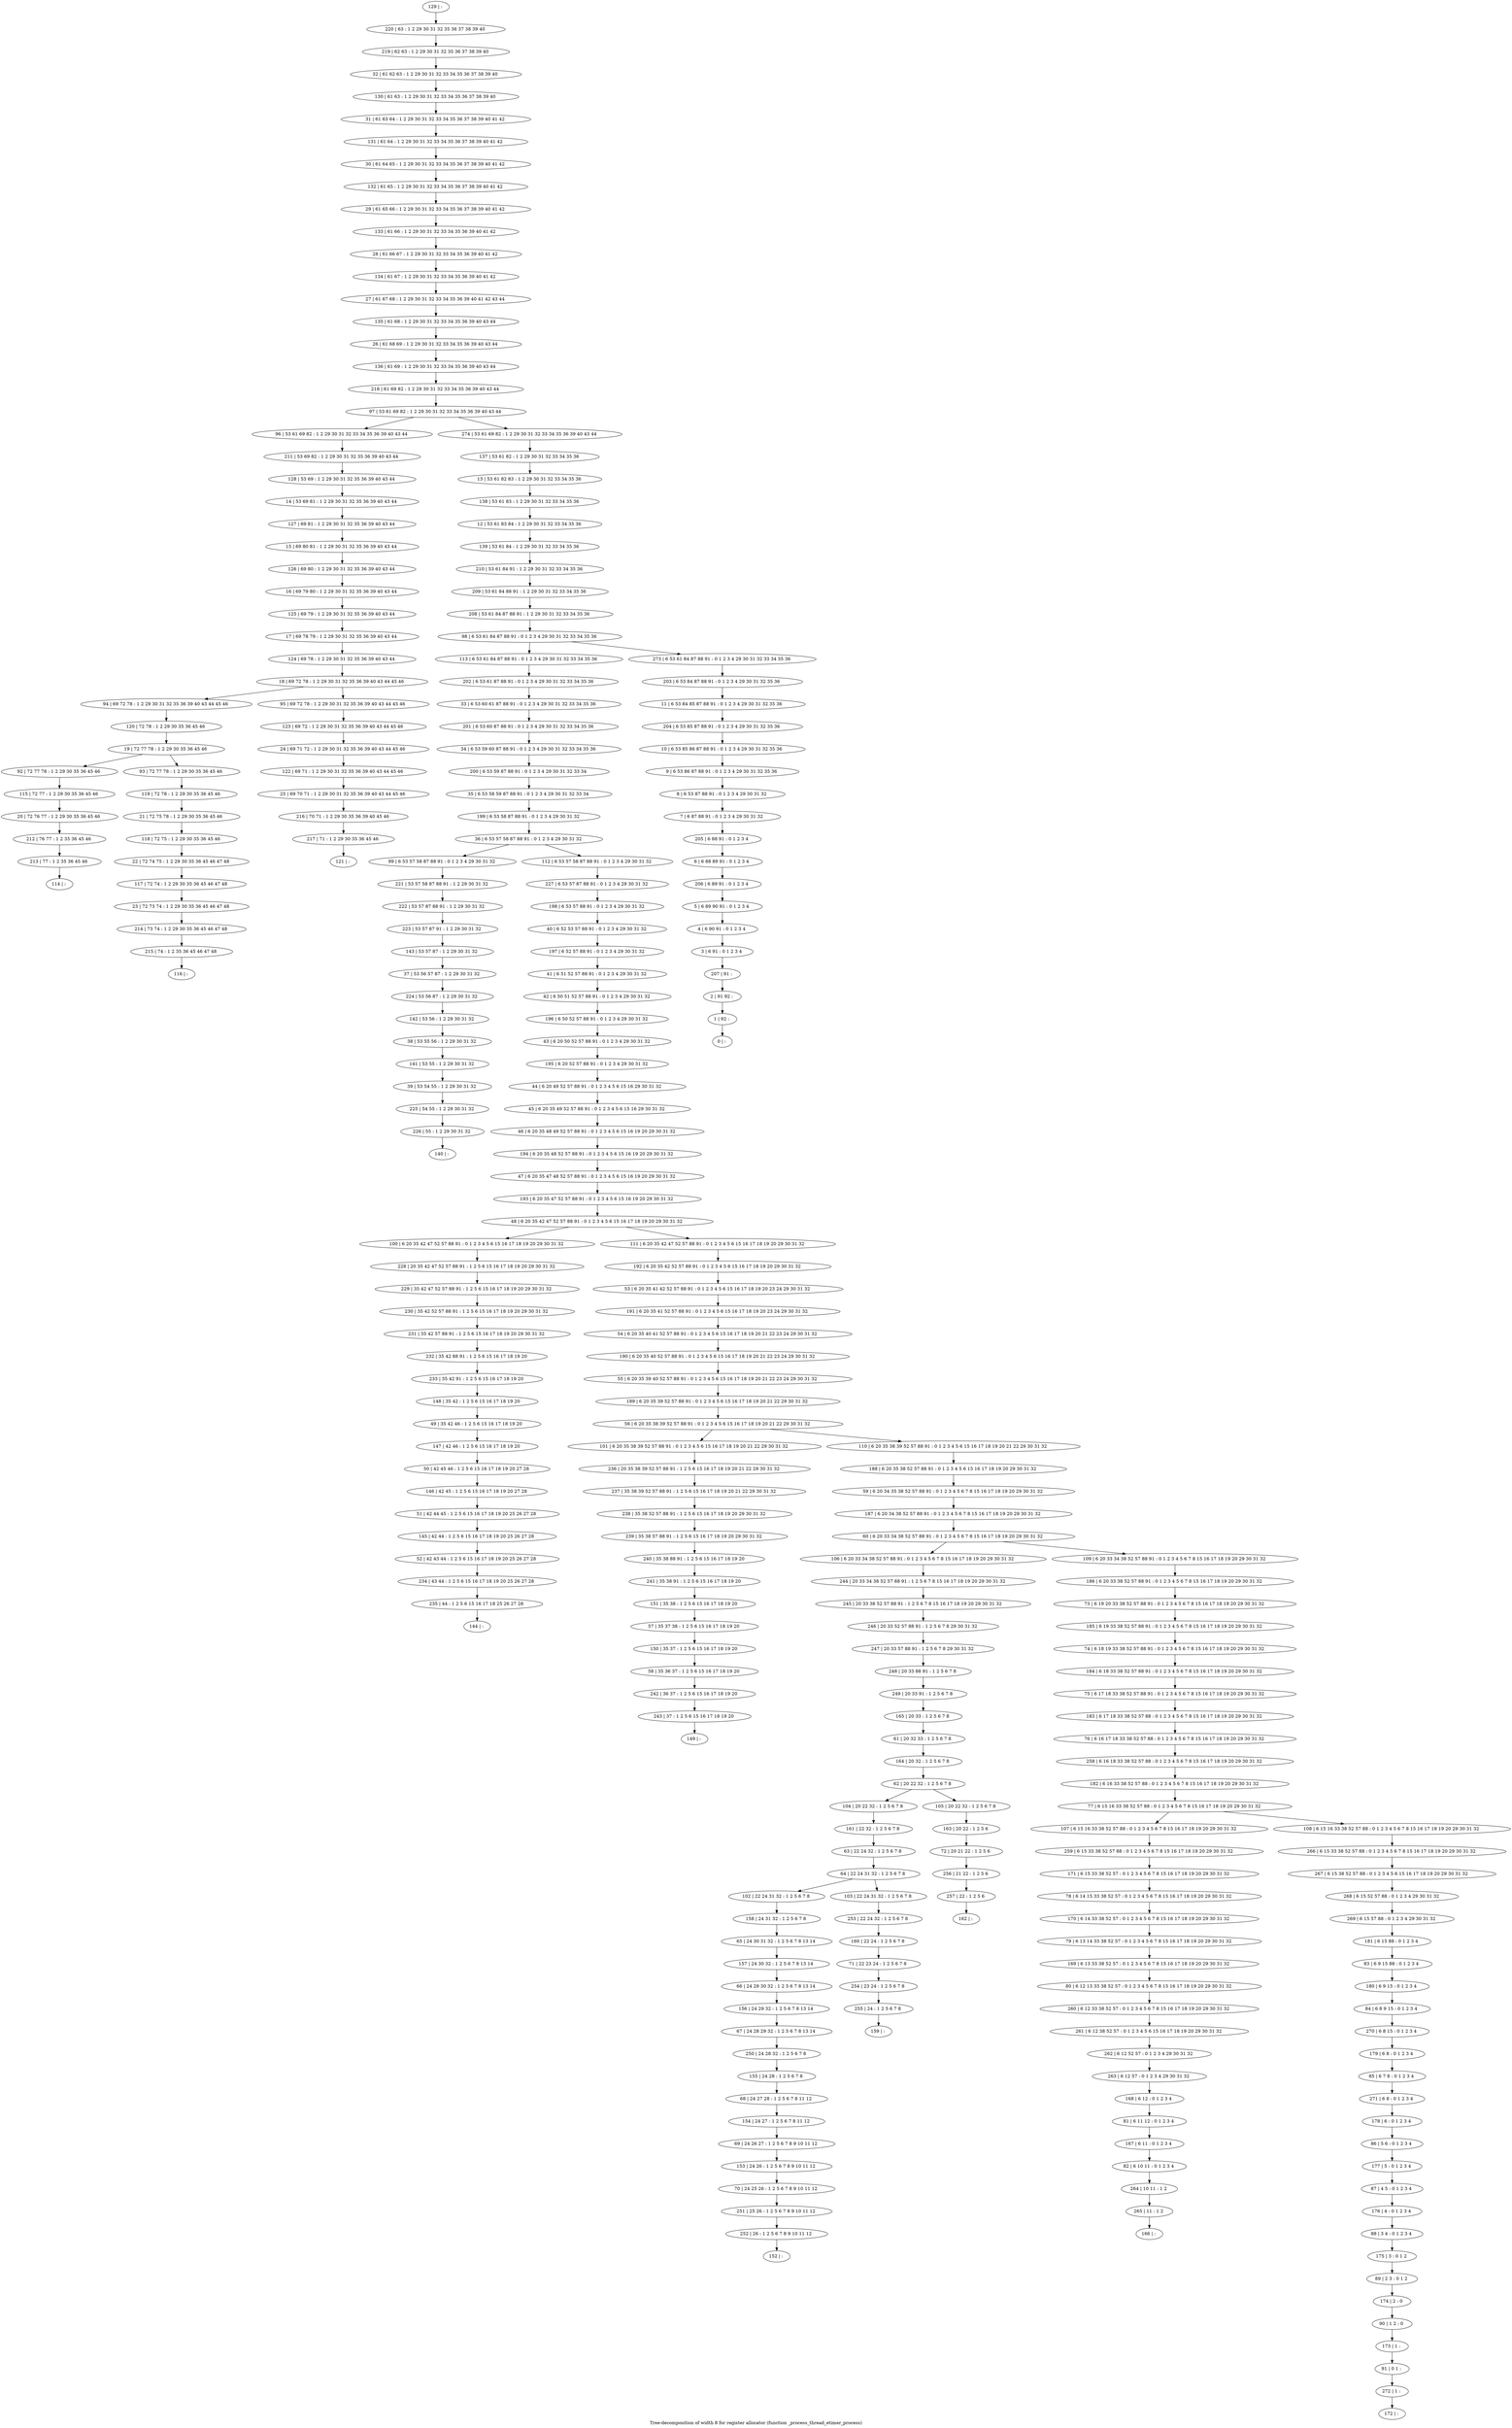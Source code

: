 digraph G {
graph [label="Tree-decomposition of width 8 for register allocator (function _process_thread_etimer_process)"]
0[label="0 | : "];
1[label="1 | 92 : "];
2[label="2 | 91 92 : "];
3[label="3 | 6 91 : 0 1 2 3 4 "];
4[label="4 | 6 90 91 : 0 1 2 3 4 "];
5[label="5 | 6 89 90 91 : 0 1 2 3 4 "];
6[label="6 | 6 88 89 91 : 0 1 2 3 4 "];
7[label="7 | 6 87 88 91 : 0 1 2 3 4 29 30 31 32 "];
8[label="8 | 6 53 87 88 91 : 0 1 2 3 4 29 30 31 32 "];
9[label="9 | 6 53 86 87 88 91 : 0 1 2 3 4 29 30 31 32 35 36 "];
10[label="10 | 6 53 85 86 87 88 91 : 0 1 2 3 4 29 30 31 32 35 36 "];
11[label="11 | 6 53 84 85 87 88 91 : 0 1 2 3 4 29 30 31 32 35 36 "];
12[label="12 | 53 61 83 84 : 1 2 29 30 31 32 33 34 35 36 "];
13[label="13 | 53 61 82 83 : 1 2 29 30 31 32 33 34 35 36 "];
14[label="14 | 53 69 81 : 1 2 29 30 31 32 35 36 39 40 43 44 "];
15[label="15 | 69 80 81 : 1 2 29 30 31 32 35 36 39 40 43 44 "];
16[label="16 | 69 79 80 : 1 2 29 30 31 32 35 36 39 40 43 44 "];
17[label="17 | 69 78 79 : 1 2 29 30 31 32 35 36 39 40 43 44 "];
18[label="18 | 69 72 78 : 1 2 29 30 31 32 35 36 39 40 43 44 45 46 "];
19[label="19 | 72 77 78 : 1 2 29 30 35 36 45 46 "];
20[label="20 | 72 76 77 : 1 2 29 30 35 36 45 46 "];
21[label="21 | 72 75 78 : 1 2 29 30 35 36 45 46 "];
22[label="22 | 72 74 75 : 1 2 29 30 35 36 45 46 47 48 "];
23[label="23 | 72 73 74 : 1 2 29 30 35 36 45 46 47 48 "];
24[label="24 | 69 71 72 : 1 2 29 30 31 32 35 36 39 40 43 44 45 46 "];
25[label="25 | 69 70 71 : 1 2 29 30 31 32 35 36 39 40 43 44 45 46 "];
26[label="26 | 61 68 69 : 1 2 29 30 31 32 33 34 35 36 39 40 43 44 "];
27[label="27 | 61 67 68 : 1 2 29 30 31 32 33 34 35 36 39 40 41 42 43 44 "];
28[label="28 | 61 66 67 : 1 2 29 30 31 32 33 34 35 36 39 40 41 42 "];
29[label="29 | 61 65 66 : 1 2 29 30 31 32 33 34 35 36 37 38 39 40 41 42 "];
30[label="30 | 61 64 65 : 1 2 29 30 31 32 33 34 35 36 37 38 39 40 41 42 "];
31[label="31 | 61 63 64 : 1 2 29 30 31 32 33 34 35 36 37 38 39 40 41 42 "];
32[label="32 | 61 62 63 : 1 2 29 30 31 32 33 34 35 36 37 38 39 40 "];
33[label="33 | 6 53 60 61 87 88 91 : 0 1 2 3 4 29 30 31 32 33 34 35 36 "];
34[label="34 | 6 53 59 60 87 88 91 : 0 1 2 3 4 29 30 31 32 33 34 35 36 "];
35[label="35 | 6 53 58 59 87 88 91 : 0 1 2 3 4 29 30 31 32 33 34 "];
36[label="36 | 6 53 57 58 87 88 91 : 0 1 2 3 4 29 30 31 32 "];
37[label="37 | 53 56 57 87 : 1 2 29 30 31 32 "];
38[label="38 | 53 55 56 : 1 2 29 30 31 32 "];
39[label="39 | 53 54 55 : 1 2 29 30 31 32 "];
40[label="40 | 6 52 53 57 88 91 : 0 1 2 3 4 29 30 31 32 "];
41[label="41 | 6 51 52 57 88 91 : 0 1 2 3 4 29 30 31 32 "];
42[label="42 | 6 50 51 52 57 88 91 : 0 1 2 3 4 29 30 31 32 "];
43[label="43 | 6 20 50 52 57 88 91 : 0 1 2 3 4 29 30 31 32 "];
44[label="44 | 6 20 49 52 57 88 91 : 0 1 2 3 4 5 6 15 16 29 30 31 32 "];
45[label="45 | 6 20 35 49 52 57 88 91 : 0 1 2 3 4 5 6 15 16 29 30 31 32 "];
46[label="46 | 6 20 35 48 49 52 57 88 91 : 0 1 2 3 4 5 6 15 16 19 20 29 30 31 32 "];
47[label="47 | 6 20 35 47 48 52 57 88 91 : 0 1 2 3 4 5 6 15 16 19 20 29 30 31 32 "];
48[label="48 | 6 20 35 42 47 52 57 88 91 : 0 1 2 3 4 5 6 15 16 17 18 19 20 29 30 31 32 "];
49[label="49 | 35 42 46 : 1 2 5 6 15 16 17 18 19 20 "];
50[label="50 | 42 45 46 : 1 2 5 6 15 16 17 18 19 20 27 28 "];
51[label="51 | 42 44 45 : 1 2 5 6 15 16 17 18 19 20 25 26 27 28 "];
52[label="52 | 42 43 44 : 1 2 5 6 15 16 17 18 19 20 25 26 27 28 "];
53[label="53 | 6 20 35 41 42 52 57 88 91 : 0 1 2 3 4 5 6 15 16 17 18 19 20 23 24 29 30 31 32 "];
54[label="54 | 6 20 35 40 41 52 57 88 91 : 0 1 2 3 4 5 6 15 16 17 18 19 20 21 22 23 24 29 30 31 32 "];
55[label="55 | 6 20 35 39 40 52 57 88 91 : 0 1 2 3 4 5 6 15 16 17 18 19 20 21 22 23 24 29 30 31 32 "];
56[label="56 | 6 20 35 38 39 52 57 88 91 : 0 1 2 3 4 5 6 15 16 17 18 19 20 21 22 29 30 31 32 "];
57[label="57 | 35 37 38 : 1 2 5 6 15 16 17 18 19 20 "];
58[label="58 | 35 36 37 : 1 2 5 6 15 16 17 18 19 20 "];
59[label="59 | 6 20 34 35 38 52 57 88 91 : 0 1 2 3 4 5 6 7 8 15 16 17 18 19 20 29 30 31 32 "];
60[label="60 | 6 20 33 34 38 52 57 88 91 : 0 1 2 3 4 5 6 7 8 15 16 17 18 19 20 29 30 31 32 "];
61[label="61 | 20 32 33 : 1 2 5 6 7 8 "];
62[label="62 | 20 22 32 : 1 2 5 6 7 8 "];
63[label="63 | 22 24 32 : 1 2 5 6 7 8 "];
64[label="64 | 22 24 31 32 : 1 2 5 6 7 8 "];
65[label="65 | 24 30 31 32 : 1 2 5 6 7 8 13 14 "];
66[label="66 | 24 29 30 32 : 1 2 5 6 7 8 13 14 "];
67[label="67 | 24 28 29 32 : 1 2 5 6 7 8 13 14 "];
68[label="68 | 24 27 28 : 1 2 5 6 7 8 11 12 "];
69[label="69 | 24 26 27 : 1 2 5 6 7 8 9 10 11 12 "];
70[label="70 | 24 25 26 : 1 2 5 6 7 8 9 10 11 12 "];
71[label="71 | 22 23 24 : 1 2 5 6 7 8 "];
72[label="72 | 20 21 22 : 1 2 5 6 "];
73[label="73 | 6 19 20 33 38 52 57 88 91 : 0 1 2 3 4 5 6 7 8 15 16 17 18 19 20 29 30 31 32 "];
74[label="74 | 6 18 19 33 38 52 57 88 91 : 0 1 2 3 4 5 6 7 8 15 16 17 18 19 20 29 30 31 32 "];
75[label="75 | 6 17 18 33 38 52 57 88 91 : 0 1 2 3 4 5 6 7 8 15 16 17 18 19 20 29 30 31 32 "];
76[label="76 | 6 16 17 18 33 38 52 57 88 : 0 1 2 3 4 5 6 7 8 15 16 17 18 19 20 29 30 31 32 "];
77[label="77 | 6 15 16 33 38 52 57 88 : 0 1 2 3 4 5 6 7 8 15 16 17 18 19 20 29 30 31 32 "];
78[label="78 | 6 14 15 33 38 52 57 : 0 1 2 3 4 5 6 7 8 15 16 17 18 19 20 29 30 31 32 "];
79[label="79 | 6 13 14 33 38 52 57 : 0 1 2 3 4 5 6 7 8 15 16 17 18 19 20 29 30 31 32 "];
80[label="80 | 6 12 13 33 38 52 57 : 0 1 2 3 4 5 6 7 8 15 16 17 18 19 20 29 30 31 32 "];
81[label="81 | 6 11 12 : 0 1 2 3 4 "];
82[label="82 | 6 10 11 : 0 1 2 3 4 "];
83[label="83 | 6 9 15 88 : 0 1 2 3 4 "];
84[label="84 | 6 8 9 15 : 0 1 2 3 4 "];
85[label="85 | 6 7 8 : 0 1 2 3 4 "];
86[label="86 | 5 6 : 0 1 2 3 4 "];
87[label="87 | 4 5 : 0 1 2 3 4 "];
88[label="88 | 3 4 : 0 1 2 3 4 "];
89[label="89 | 2 3 : 0 1 2 "];
90[label="90 | 1 2 : 0 "];
91[label="91 | 0 1 : "];
92[label="92 | 72 77 78 : 1 2 29 30 35 36 45 46 "];
93[label="93 | 72 77 78 : 1 2 29 30 35 36 45 46 "];
94[label="94 | 69 72 78 : 1 2 29 30 31 32 35 36 39 40 43 44 45 46 "];
95[label="95 | 69 72 78 : 1 2 29 30 31 32 35 36 39 40 43 44 45 46 "];
96[label="96 | 53 61 69 82 : 1 2 29 30 31 32 33 34 35 36 39 40 43 44 "];
97[label="97 | 53 61 69 82 : 1 2 29 30 31 32 33 34 35 36 39 40 43 44 "];
98[label="98 | 6 53 61 84 87 88 91 : 0 1 2 3 4 29 30 31 32 33 34 35 36 "];
99[label="99 | 6 53 57 58 87 88 91 : 0 1 2 3 4 29 30 31 32 "];
100[label="100 | 6 20 35 42 47 52 57 88 91 : 0 1 2 3 4 5 6 15 16 17 18 19 20 29 30 31 32 "];
101[label="101 | 6 20 35 38 39 52 57 88 91 : 0 1 2 3 4 5 6 15 16 17 18 19 20 21 22 29 30 31 32 "];
102[label="102 | 22 24 31 32 : 1 2 5 6 7 8 "];
103[label="103 | 22 24 31 32 : 1 2 5 6 7 8 "];
104[label="104 | 20 22 32 : 1 2 5 6 7 8 "];
105[label="105 | 20 22 32 : 1 2 5 6 7 8 "];
106[label="106 | 6 20 33 34 38 52 57 88 91 : 0 1 2 3 4 5 6 7 8 15 16 17 18 19 20 29 30 31 32 "];
107[label="107 | 6 15 16 33 38 52 57 88 : 0 1 2 3 4 5 6 7 8 15 16 17 18 19 20 29 30 31 32 "];
108[label="108 | 6 15 16 33 38 52 57 88 : 0 1 2 3 4 5 6 7 8 15 16 17 18 19 20 29 30 31 32 "];
109[label="109 | 6 20 33 34 38 52 57 88 91 : 0 1 2 3 4 5 6 7 8 15 16 17 18 19 20 29 30 31 32 "];
110[label="110 | 6 20 35 38 39 52 57 88 91 : 0 1 2 3 4 5 6 15 16 17 18 19 20 21 22 29 30 31 32 "];
111[label="111 | 6 20 35 42 47 52 57 88 91 : 0 1 2 3 4 5 6 15 16 17 18 19 20 29 30 31 32 "];
112[label="112 | 6 53 57 58 87 88 91 : 0 1 2 3 4 29 30 31 32 "];
113[label="113 | 6 53 61 84 87 88 91 : 0 1 2 3 4 29 30 31 32 33 34 35 36 "];
114[label="114 | : "];
115[label="115 | 72 77 : 1 2 29 30 35 36 45 46 "];
116[label="116 | : "];
117[label="117 | 72 74 : 1 2 29 30 35 36 45 46 47 48 "];
118[label="118 | 72 75 : 1 2 29 30 35 36 45 46 "];
119[label="119 | 72 78 : 1 2 29 30 35 36 45 46 "];
120[label="120 | 72 78 : 1 2 29 30 35 36 45 46 "];
121[label="121 | : "];
122[label="122 | 69 71 : 1 2 29 30 31 32 35 36 39 40 43 44 45 46 "];
123[label="123 | 69 72 : 1 2 29 30 31 32 35 36 39 40 43 44 45 46 "];
124[label="124 | 69 78 : 1 2 29 30 31 32 35 36 39 40 43 44 "];
125[label="125 | 69 79 : 1 2 29 30 31 32 35 36 39 40 43 44 "];
126[label="126 | 69 80 : 1 2 29 30 31 32 35 36 39 40 43 44 "];
127[label="127 | 69 81 : 1 2 29 30 31 32 35 36 39 40 43 44 "];
128[label="128 | 53 69 : 1 2 29 30 31 32 35 36 39 40 43 44 "];
129[label="129 | : "];
130[label="130 | 61 63 : 1 2 29 30 31 32 33 34 35 36 37 38 39 40 "];
131[label="131 | 61 64 : 1 2 29 30 31 32 33 34 35 36 37 38 39 40 41 42 "];
132[label="132 | 61 65 : 1 2 29 30 31 32 33 34 35 36 37 38 39 40 41 42 "];
133[label="133 | 61 66 : 1 2 29 30 31 32 33 34 35 36 39 40 41 42 "];
134[label="134 | 61 67 : 1 2 29 30 31 32 33 34 35 36 39 40 41 42 "];
135[label="135 | 61 68 : 1 2 29 30 31 32 33 34 35 36 39 40 43 44 "];
136[label="136 | 61 69 : 1 2 29 30 31 32 33 34 35 36 39 40 43 44 "];
137[label="137 | 53 61 82 : 1 2 29 30 31 32 33 34 35 36 "];
138[label="138 | 53 61 83 : 1 2 29 30 31 32 33 34 35 36 "];
139[label="139 | 53 61 84 : 1 2 29 30 31 32 33 34 35 36 "];
140[label="140 | : "];
141[label="141 | 53 55 : 1 2 29 30 31 32 "];
142[label="142 | 53 56 : 1 2 29 30 31 32 "];
143[label="143 | 53 57 87 : 1 2 29 30 31 32 "];
144[label="144 | : "];
145[label="145 | 42 44 : 1 2 5 6 15 16 17 18 19 20 25 26 27 28 "];
146[label="146 | 42 45 : 1 2 5 6 15 16 17 18 19 20 27 28 "];
147[label="147 | 42 46 : 1 2 5 6 15 16 17 18 19 20 "];
148[label="148 | 35 42 : 1 2 5 6 15 16 17 18 19 20 "];
149[label="149 | : "];
150[label="150 | 35 37 : 1 2 5 6 15 16 17 18 19 20 "];
151[label="151 | 35 38 : 1 2 5 6 15 16 17 18 19 20 "];
152[label="152 | : "];
153[label="153 | 24 26 : 1 2 5 6 7 8 9 10 11 12 "];
154[label="154 | 24 27 : 1 2 5 6 7 8 11 12 "];
155[label="155 | 24 28 : 1 2 5 6 7 8 "];
156[label="156 | 24 29 32 : 1 2 5 6 7 8 13 14 "];
157[label="157 | 24 30 32 : 1 2 5 6 7 8 13 14 "];
158[label="158 | 24 31 32 : 1 2 5 6 7 8 "];
159[label="159 | : "];
160[label="160 | 22 24 : 1 2 5 6 7 8 "];
161[label="161 | 22 32 : 1 2 5 6 7 8 "];
162[label="162 | : "];
163[label="163 | 20 22 : 1 2 5 6 "];
164[label="164 | 20 32 : 1 2 5 6 7 8 "];
165[label="165 | 20 33 : 1 2 5 6 7 8 "];
166[label="166 | : "];
167[label="167 | 6 11 : 0 1 2 3 4 "];
168[label="168 | 6 12 : 0 1 2 3 4 "];
169[label="169 | 6 13 33 38 52 57 : 0 1 2 3 4 5 6 7 8 15 16 17 18 19 20 29 30 31 32 "];
170[label="170 | 6 14 33 38 52 57 : 0 1 2 3 4 5 6 7 8 15 16 17 18 19 20 29 30 31 32 "];
171[label="171 | 6 15 33 38 52 57 : 0 1 2 3 4 5 6 7 8 15 16 17 18 19 20 29 30 31 32 "];
172[label="172 | : "];
173[label="173 | 1 : "];
174[label="174 | 2 : 0 "];
175[label="175 | 3 : 0 1 2 "];
176[label="176 | 4 : 0 1 2 3 4 "];
177[label="177 | 5 : 0 1 2 3 4 "];
178[label="178 | 6 : 0 1 2 3 4 "];
179[label="179 | 6 8 : 0 1 2 3 4 "];
180[label="180 | 6 9 15 : 0 1 2 3 4 "];
181[label="181 | 6 15 88 : 0 1 2 3 4 "];
182[label="182 | 6 16 33 38 52 57 88 : 0 1 2 3 4 5 6 7 8 15 16 17 18 19 20 29 30 31 32 "];
183[label="183 | 6 17 18 33 38 52 57 88 : 0 1 2 3 4 5 6 7 8 15 16 17 18 19 20 29 30 31 32 "];
184[label="184 | 6 18 33 38 52 57 88 91 : 0 1 2 3 4 5 6 7 8 15 16 17 18 19 20 29 30 31 32 "];
185[label="185 | 6 19 33 38 52 57 88 91 : 0 1 2 3 4 5 6 7 8 15 16 17 18 19 20 29 30 31 32 "];
186[label="186 | 6 20 33 38 52 57 88 91 : 0 1 2 3 4 5 6 7 8 15 16 17 18 19 20 29 30 31 32 "];
187[label="187 | 6 20 34 38 52 57 88 91 : 0 1 2 3 4 5 6 7 8 15 16 17 18 19 20 29 30 31 32 "];
188[label="188 | 6 20 35 38 52 57 88 91 : 0 1 2 3 4 5 6 15 16 17 18 19 20 29 30 31 32 "];
189[label="189 | 6 20 35 39 52 57 88 91 : 0 1 2 3 4 5 6 15 16 17 18 19 20 21 22 29 30 31 32 "];
190[label="190 | 6 20 35 40 52 57 88 91 : 0 1 2 3 4 5 6 15 16 17 18 19 20 21 22 23 24 29 30 31 32 "];
191[label="191 | 6 20 35 41 52 57 88 91 : 0 1 2 3 4 5 6 15 16 17 18 19 20 23 24 29 30 31 32 "];
192[label="192 | 6 20 35 42 52 57 88 91 : 0 1 2 3 4 5 6 15 16 17 18 19 20 29 30 31 32 "];
193[label="193 | 6 20 35 47 52 57 88 91 : 0 1 2 3 4 5 6 15 16 19 20 29 30 31 32 "];
194[label="194 | 6 20 35 48 52 57 88 91 : 0 1 2 3 4 5 6 15 16 19 20 29 30 31 32 "];
195[label="195 | 6 20 52 57 88 91 : 0 1 2 3 4 29 30 31 32 "];
196[label="196 | 6 50 52 57 88 91 : 0 1 2 3 4 29 30 31 32 "];
197[label="197 | 6 52 57 88 91 : 0 1 2 3 4 29 30 31 32 "];
198[label="198 | 6 53 57 88 91 : 0 1 2 3 4 29 30 31 32 "];
199[label="199 | 6 53 58 87 88 91 : 0 1 2 3 4 29 30 31 32 "];
200[label="200 | 6 53 59 87 88 91 : 0 1 2 3 4 29 30 31 32 33 34 "];
201[label="201 | 6 53 60 87 88 91 : 0 1 2 3 4 29 30 31 32 33 34 35 36 "];
202[label="202 | 6 53 61 87 88 91 : 0 1 2 3 4 29 30 31 32 33 34 35 36 "];
203[label="203 | 6 53 84 87 88 91 : 0 1 2 3 4 29 30 31 32 35 36 "];
204[label="204 | 6 53 85 87 88 91 : 0 1 2 3 4 29 30 31 32 35 36 "];
205[label="205 | 6 88 91 : 0 1 2 3 4 "];
206[label="206 | 6 89 91 : 0 1 2 3 4 "];
207[label="207 | 91 : "];
208[label="208 | 53 61 84 87 88 91 : 1 2 29 30 31 32 33 34 35 36 "];
209[label="209 | 53 61 84 88 91 : 1 2 29 30 31 32 33 34 35 36 "];
210[label="210 | 53 61 84 91 : 1 2 29 30 31 32 33 34 35 36 "];
211[label="211 | 53 69 82 : 1 2 29 30 31 32 35 36 39 40 43 44 "];
212[label="212 | 76 77 : 1 2 35 36 45 46 "];
213[label="213 | 77 : 1 2 35 36 45 46 "];
214[label="214 | 73 74 : 1 2 29 30 35 36 45 46 47 48 "];
215[label="215 | 74 : 1 2 35 36 45 46 47 48 "];
216[label="216 | 70 71 : 1 2 29 30 35 36 39 40 45 46 "];
217[label="217 | 71 : 1 2 29 30 35 36 45 46 "];
218[label="218 | 61 69 82 : 1 2 29 30 31 32 33 34 35 36 39 40 43 44 "];
219[label="219 | 62 63 : 1 2 29 30 31 32 35 36 37 38 39 40 "];
220[label="220 | 63 : 1 2 29 30 31 32 35 36 37 38 39 40 "];
221[label="221 | 53 57 58 87 88 91 : 1 2 29 30 31 32 "];
222[label="222 | 53 57 87 88 91 : 1 2 29 30 31 32 "];
223[label="223 | 53 57 87 91 : 1 2 29 30 31 32 "];
224[label="224 | 53 56 87 : 1 2 29 30 31 32 "];
225[label="225 | 54 55 : 1 2 29 30 31 32 "];
226[label="226 | 55 : 1 2 29 30 31 32 "];
227[label="227 | 6 53 57 87 88 91 : 0 1 2 3 4 29 30 31 32 "];
228[label="228 | 20 35 42 47 52 57 88 91 : 1 2 5 6 15 16 17 18 19 20 29 30 31 32 "];
229[label="229 | 35 42 47 52 57 88 91 : 1 2 5 6 15 16 17 18 19 20 29 30 31 32 "];
230[label="230 | 35 42 52 57 88 91 : 1 2 5 6 15 16 17 18 19 20 29 30 31 32 "];
231[label="231 | 35 42 57 88 91 : 1 2 5 6 15 16 17 18 19 20 29 30 31 32 "];
232[label="232 | 35 42 88 91 : 1 2 5 6 15 16 17 18 19 20 "];
233[label="233 | 35 42 91 : 1 2 5 6 15 16 17 18 19 20 "];
234[label="234 | 43 44 : 1 2 5 6 15 16 17 18 19 20 25 26 27 28 "];
235[label="235 | 44 : 1 2 5 6 15 16 17 18 25 26 27 28 "];
236[label="236 | 20 35 38 39 52 57 88 91 : 1 2 5 6 15 16 17 18 19 20 21 22 29 30 31 32 "];
237[label="237 | 35 38 39 52 57 88 91 : 1 2 5 6 15 16 17 18 19 20 21 22 29 30 31 32 "];
238[label="238 | 35 38 52 57 88 91 : 1 2 5 6 15 16 17 18 19 20 29 30 31 32 "];
239[label="239 | 35 38 57 88 91 : 1 2 5 6 15 16 17 18 19 20 29 30 31 32 "];
240[label="240 | 35 38 88 91 : 1 2 5 6 15 16 17 18 19 20 "];
241[label="241 | 35 38 91 : 1 2 5 6 15 16 17 18 19 20 "];
242[label="242 | 36 37 : 1 2 5 6 15 16 17 18 19 20 "];
243[label="243 | 37 : 1 2 5 6 15 16 17 18 19 20 "];
244[label="244 | 20 33 34 38 52 57 88 91 : 1 2 5 6 7 8 15 16 17 18 19 20 29 30 31 32 "];
245[label="245 | 20 33 38 52 57 88 91 : 1 2 5 6 7 8 15 16 17 18 19 20 29 30 31 32 "];
246[label="246 | 20 33 52 57 88 91 : 1 2 5 6 7 8 29 30 31 32 "];
247[label="247 | 20 33 57 88 91 : 1 2 5 6 7 8 29 30 31 32 "];
248[label="248 | 20 33 88 91 : 1 2 5 6 7 8 "];
249[label="249 | 20 33 91 : 1 2 5 6 7 8 "];
250[label="250 | 24 28 32 : 1 2 5 6 7 8 "];
251[label="251 | 25 26 : 1 2 5 6 7 8 9 10 11 12 "];
252[label="252 | 26 : 1 2 5 6 7 8 9 10 11 12 "];
253[label="253 | 22 24 32 : 1 2 5 6 7 8 "];
254[label="254 | 23 24 : 1 2 5 6 7 8 "];
255[label="255 | 24 : 1 2 5 6 7 8 "];
256[label="256 | 21 22 : 1 2 5 6 "];
257[label="257 | 22 : 1 2 5 6 "];
258[label="258 | 6 16 18 33 38 52 57 88 : 0 1 2 3 4 5 6 7 8 15 16 17 18 19 20 29 30 31 32 "];
259[label="259 | 6 15 33 38 52 57 88 : 0 1 2 3 4 5 6 7 8 15 16 17 18 19 20 29 30 31 32 "];
260[label="260 | 6 12 33 38 52 57 : 0 1 2 3 4 5 6 7 8 15 16 17 18 19 20 29 30 31 32 "];
261[label="261 | 6 12 38 52 57 : 0 1 2 3 4 5 6 15 16 17 18 19 20 29 30 31 32 "];
262[label="262 | 6 12 52 57 : 0 1 2 3 4 29 30 31 32 "];
263[label="263 | 6 12 57 : 0 1 2 3 4 29 30 31 32 "];
264[label="264 | 10 11 : 1 2 "];
265[label="265 | 11 : 1 2 "];
266[label="266 | 6 15 33 38 52 57 88 : 0 1 2 3 4 5 6 7 8 15 16 17 18 19 20 29 30 31 32 "];
267[label="267 | 6 15 38 52 57 88 : 0 1 2 3 4 5 6 15 16 17 18 19 20 29 30 31 32 "];
268[label="268 | 6 15 52 57 88 : 0 1 2 3 4 29 30 31 32 "];
269[label="269 | 6 15 57 88 : 0 1 2 3 4 29 30 31 32 "];
270[label="270 | 6 8 15 : 0 1 2 3 4 "];
271[label="271 | 6 8 : 0 1 2 3 4 "];
272[label="272 | 1 : "];
273[label="273 | 6 53 61 84 87 88 91 : 0 1 2 3 4 29 30 31 32 33 34 35 36 "];
274[label="274 | 53 61 69 82 : 1 2 29 30 31 32 33 34 35 36 39 40 43 44 "];
41->42 ;
44->45 ;
45->46 ;
63->64 ;
19->92 ;
19->93 ;
18->94 ;
18->95 ;
36->99 ;
48->100 ;
56->101 ;
64->102 ;
64->103 ;
62->104 ;
62->105 ;
60->106 ;
77->107 ;
77->108 ;
60->109 ;
56->110 ;
48->111 ;
36->112 ;
115->20 ;
92->115 ;
117->23 ;
22->117 ;
118->22 ;
21->118 ;
119->21 ;
93->119 ;
120->19 ;
94->120 ;
122->25 ;
24->122 ;
123->24 ;
95->123 ;
124->18 ;
17->124 ;
125->17 ;
16->125 ;
126->16 ;
15->126 ;
127->15 ;
14->127 ;
128->14 ;
141->39 ;
38->141 ;
142->38 ;
143->37 ;
145->52 ;
51->145 ;
146->51 ;
50->146 ;
147->50 ;
49->147 ;
148->49 ;
150->58 ;
57->150 ;
151->57 ;
153->70 ;
69->153 ;
154->69 ;
68->154 ;
155->68 ;
156->67 ;
66->156 ;
157->66 ;
65->157 ;
158->65 ;
102->158 ;
160->71 ;
161->63 ;
104->161 ;
163->72 ;
105->163 ;
164->62 ;
61->164 ;
165->61 ;
167->82 ;
81->167 ;
168->81 ;
169->80 ;
79->169 ;
170->79 ;
78->170 ;
171->78 ;
173->91 ;
90->173 ;
174->90 ;
89->174 ;
175->89 ;
88->175 ;
176->88 ;
87->176 ;
177->87 ;
86->177 ;
178->86 ;
179->85 ;
180->84 ;
83->180 ;
181->83 ;
182->77 ;
183->76 ;
75->183 ;
184->75 ;
74->184 ;
185->74 ;
73->185 ;
186->73 ;
109->186 ;
187->60 ;
59->187 ;
188->59 ;
110->188 ;
189->56 ;
55->189 ;
190->55 ;
54->190 ;
191->54 ;
53->191 ;
192->53 ;
111->192 ;
193->48 ;
47->193 ;
194->47 ;
46->194 ;
195->44 ;
43->195 ;
196->43 ;
42->196 ;
197->41 ;
40->197 ;
198->40 ;
199->36 ;
35->199 ;
200->35 ;
34->200 ;
201->34 ;
33->201 ;
202->33 ;
113->202 ;
211->128 ;
96->211 ;
20->212 ;
213->114 ;
212->213 ;
23->214 ;
215->116 ;
214->215 ;
25->216 ;
217->121 ;
216->217 ;
99->221 ;
221->222 ;
223->143 ;
222->223 ;
224->142 ;
37->224 ;
39->225 ;
226->140 ;
225->226 ;
227->198 ;
112->227 ;
100->228 ;
228->229 ;
229->230 ;
230->231 ;
231->232 ;
233->148 ;
232->233 ;
52->234 ;
235->144 ;
234->235 ;
101->236 ;
236->237 ;
237->238 ;
238->239 ;
239->240 ;
241->151 ;
240->241 ;
58->242 ;
243->149 ;
242->243 ;
106->244 ;
244->245 ;
245->246 ;
246->247 ;
247->248 ;
249->165 ;
248->249 ;
250->155 ;
67->250 ;
70->251 ;
252->152 ;
251->252 ;
253->160 ;
103->253 ;
71->254 ;
255->159 ;
254->255 ;
72->256 ;
257->162 ;
256->257 ;
258->182 ;
76->258 ;
259->171 ;
107->259 ;
80->260 ;
260->261 ;
261->262 ;
263->168 ;
262->263 ;
82->264 ;
265->166 ;
264->265 ;
108->266 ;
266->267 ;
267->268 ;
269->181 ;
268->269 ;
270->179 ;
84->270 ;
271->178 ;
85->271 ;
272->172 ;
91->272 ;
129->220 ;
220->219 ;
219->32 ;
32->130 ;
130->31 ;
31->131 ;
131->30 ;
30->132 ;
132->29 ;
29->133 ;
133->28 ;
28->134 ;
134->27 ;
27->135 ;
135->26 ;
26->136 ;
136->218 ;
218->97 ;
137->13 ;
13->138 ;
138->12 ;
12->139 ;
139->210 ;
210->209 ;
209->208 ;
208->98 ;
203->11 ;
11->204 ;
204->10 ;
10->9 ;
9->8 ;
8->7 ;
7->205 ;
205->6 ;
6->206 ;
206->5 ;
5->4 ;
4->3 ;
3->207 ;
207->2 ;
2->1 ;
1->0 ;
273->203 ;
274->137 ;
98->113 ;
98->273 ;
97->96 ;
97->274 ;
}
